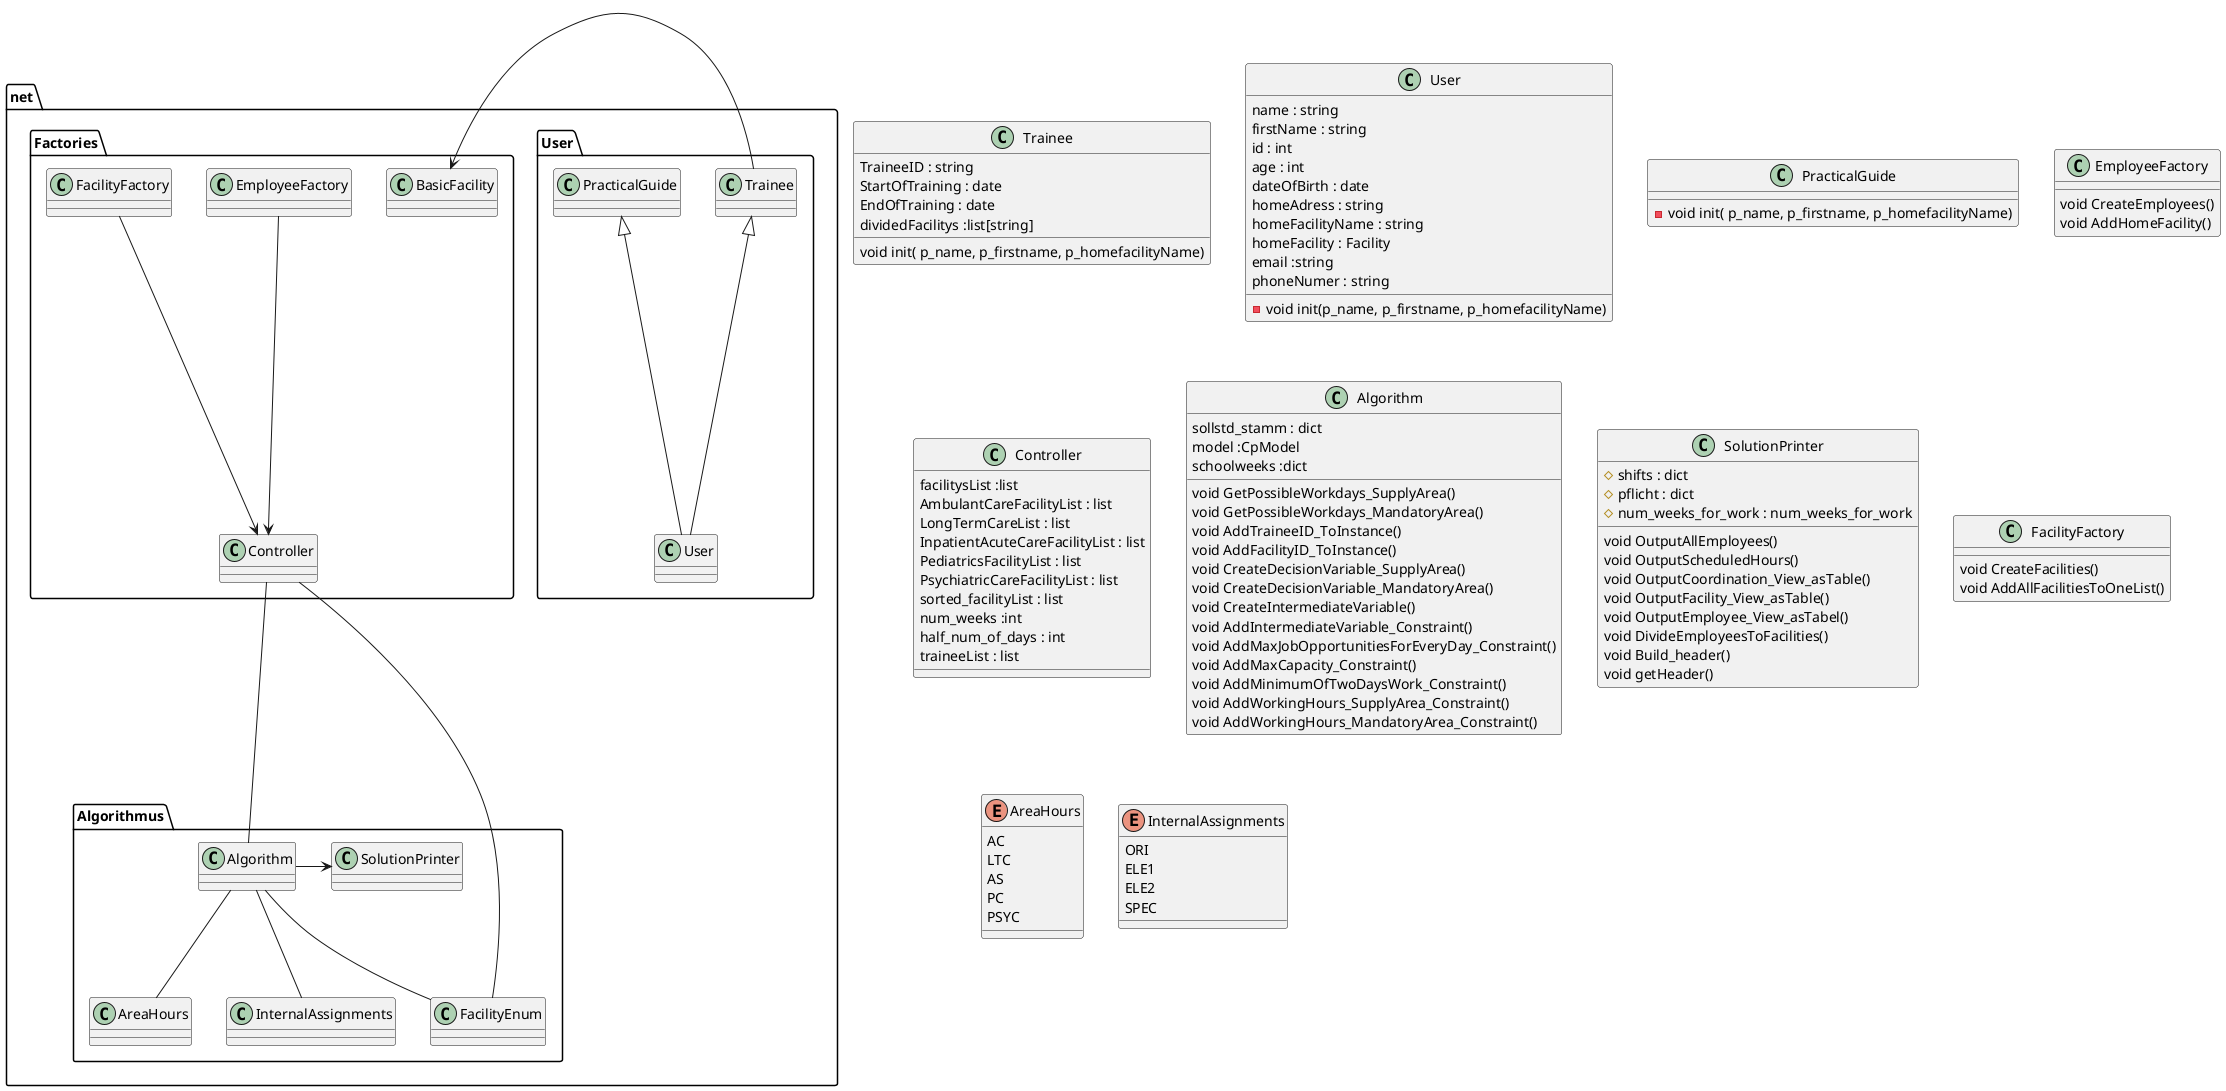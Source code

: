 @startuml
' Split into 4 pages
page 2x2
skinparam pageMargin 5
skinparam pageExternalColor gray
skinparam pageBorderColor black
package "net.User"
{
    Trainee <|-- User
    PracticalGuide <|-- User

}

package "net.Factories"
{
    Trainee -> BasicFacility
    EmployeeFactory --> Controller
    FacilityFactory --> Controller

}

package "net.Algorithmus"{
    Controller-- Algorithm
    Controller -- FacilityEnum
    Algorithm --FacilityEnum
    Algorithm -- AreaHours
    Algorithm -- InternalAssignments
    Algorithm -> SolutionPrinter
}
class Trainee
{
    TraineeID : string
    StartOfTraining : date
    EndOfTraining : date
    dividedFacilitys :list[string] 
    void init( p_name, p_firstname, p_homefacilityName)   
}
class User{
    name : string
    firstName : string
    id : int
    age : int
    dateOfBirth : date
    homeAdress : string
    homeFacilityName : string 
    homeFacility : Facility
    email :string
    phoneNumer : string
    
    - void init(p_name, p_firstname, p_homefacilityName)
}
class PracticalGuide{
    - void init( p_name, p_firstname, p_homefacilityName)   
}   
class EmployeeFactory{
    void CreateEmployees()
    void AddHomeFacility()
}
class Controller{
facilitysList :list
AmbulantCareFacilityList : list
LongTermCareList : list
InpatientAcuteCareFacilityList : list
PediatricsFacilityList : list
PsychiatricCareFacilityList : list
sorted_facilityList : list
num_weeks :int 
half_num_of_days : int
traineeList : list
}

class Algorithm{
    sollstd_stamm : dict
    model :CpModel
    schoolweeks :dict
    void GetPossibleWorkdays_SupplyArea()
    void GetPossibleWorkdays_MandatoryArea()
    void AddTraineeID_ToInstance()
    void AddFacilityID_ToInstance()
    void CreateDecisionVariable_SupplyArea()
    void CreateDecisionVariable_MandatoryArea()
    void CreateIntermediateVariable()
    void AddIntermediateVariable_Constraint()
    void AddMaxJobOpportunitiesForEveryDay_Constraint()
    void AddMaxCapacity_Constraint()
    void AddMinimumOfTwoDaysWork_Constraint()
    void AddWorkingHours_SupplyArea_Constraint()
    void AddWorkingHours_MandatoryArea_Constraint()




}
class SolutionPrinter{
    #shifts : dict
    #pflicht : dict
    #num_weeks_for_work : num_weeks_for_work
    void OutputAllEmployees()
    void OutputScheduledHours()
    void OutputCoordination_View_asTable()
    void OutputFacility_View_asTable()
    void OutputEmployee_View_asTabel()
    void DivideEmployeesToFacilities()
    void Build_header()
    void getHeader()
}
class FacilityFactory{
    void CreateFacilities()
    void AddAllFacilitiesToOneList()
}



Enum AreaHours {
    AC
    LTC 
    AS
    PC
    PSYC
}

Enum InternalAssignments 
{
    ORI 
    ELE1 
    ELE2
    SPEC
}
       

@enduml